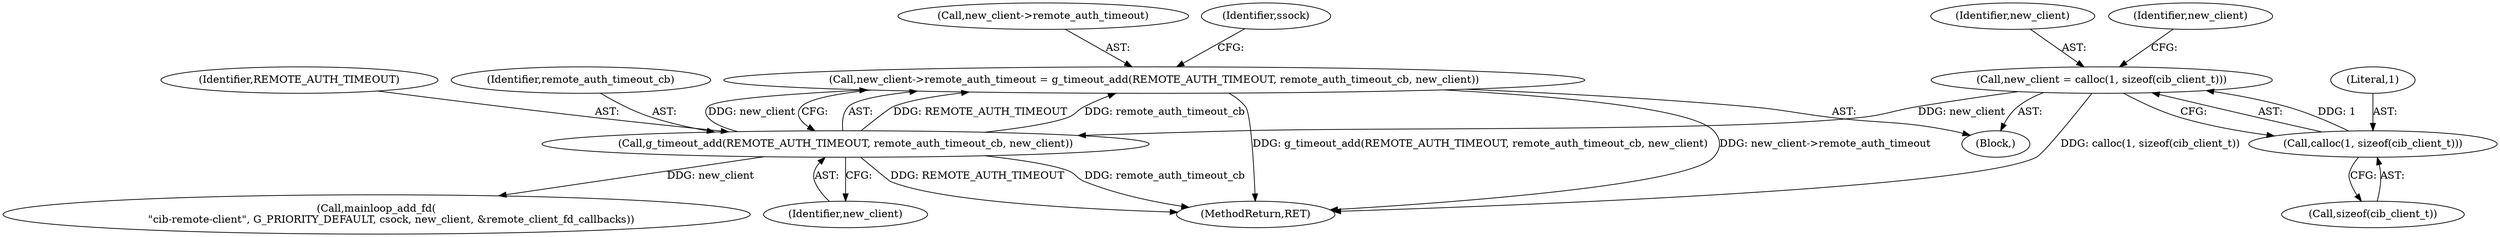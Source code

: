 digraph "0_pacemaker_564f7cc2a51dcd2f28ab12a13394f31be5aa3c93_2@pointer" {
"1000238" [label="(Call,new_client->remote_auth_timeout = g_timeout_add(REMOTE_AUTH_TIMEOUT, remote_auth_timeout_cb, new_client))"];
"1000242" [label="(Call,g_timeout_add(REMOTE_AUTH_TIMEOUT, remote_auth_timeout_cb, new_client))"];
"1000222" [label="(Call,new_client = calloc(1, sizeof(cib_client_t)))"];
"1000224" [label="(Call,calloc(1, sizeof(cib_client_t)))"];
"1000239" [label="(Call,new_client->remote_auth_timeout)"];
"1000105" [label="(Block,)"];
"1000243" [label="(Identifier,REMOTE_AUTH_TIMEOUT)"];
"1000242" [label="(Call,g_timeout_add(REMOTE_AUTH_TIMEOUT, remote_auth_timeout_cb, new_client))"];
"1000273" [label="(Call,mainloop_add_fd(\n         \"cib-remote-client\", G_PRIORITY_DEFAULT, csock, new_client, &remote_client_fd_callbacks))"];
"1000248" [label="(Identifier,ssock)"];
"1000238" [label="(Call,new_client->remote_auth_timeout = g_timeout_add(REMOTE_AUTH_TIMEOUT, remote_auth_timeout_cb, new_client))"];
"1000222" [label="(Call,new_client = calloc(1, sizeof(cib_client_t)))"];
"1000288" [label="(MethodReturn,RET)"];
"1000223" [label="(Identifier,new_client)"];
"1000230" [label="(Identifier,new_client)"];
"1000245" [label="(Identifier,new_client)"];
"1000224" [label="(Call,calloc(1, sizeof(cib_client_t)))"];
"1000244" [label="(Identifier,remote_auth_timeout_cb)"];
"1000225" [label="(Literal,1)"];
"1000226" [label="(Call,sizeof(cib_client_t))"];
"1000238" -> "1000105"  [label="AST: "];
"1000238" -> "1000242"  [label="CFG: "];
"1000239" -> "1000238"  [label="AST: "];
"1000242" -> "1000238"  [label="AST: "];
"1000248" -> "1000238"  [label="CFG: "];
"1000238" -> "1000288"  [label="DDG: new_client->remote_auth_timeout"];
"1000238" -> "1000288"  [label="DDG: g_timeout_add(REMOTE_AUTH_TIMEOUT, remote_auth_timeout_cb, new_client)"];
"1000242" -> "1000238"  [label="DDG: REMOTE_AUTH_TIMEOUT"];
"1000242" -> "1000238"  [label="DDG: remote_auth_timeout_cb"];
"1000242" -> "1000238"  [label="DDG: new_client"];
"1000242" -> "1000245"  [label="CFG: "];
"1000243" -> "1000242"  [label="AST: "];
"1000244" -> "1000242"  [label="AST: "];
"1000245" -> "1000242"  [label="AST: "];
"1000242" -> "1000288"  [label="DDG: remote_auth_timeout_cb"];
"1000242" -> "1000288"  [label="DDG: REMOTE_AUTH_TIMEOUT"];
"1000222" -> "1000242"  [label="DDG: new_client"];
"1000242" -> "1000273"  [label="DDG: new_client"];
"1000222" -> "1000105"  [label="AST: "];
"1000222" -> "1000224"  [label="CFG: "];
"1000223" -> "1000222"  [label="AST: "];
"1000224" -> "1000222"  [label="AST: "];
"1000230" -> "1000222"  [label="CFG: "];
"1000222" -> "1000288"  [label="DDG: calloc(1, sizeof(cib_client_t))"];
"1000224" -> "1000222"  [label="DDG: 1"];
"1000224" -> "1000226"  [label="CFG: "];
"1000225" -> "1000224"  [label="AST: "];
"1000226" -> "1000224"  [label="AST: "];
}
